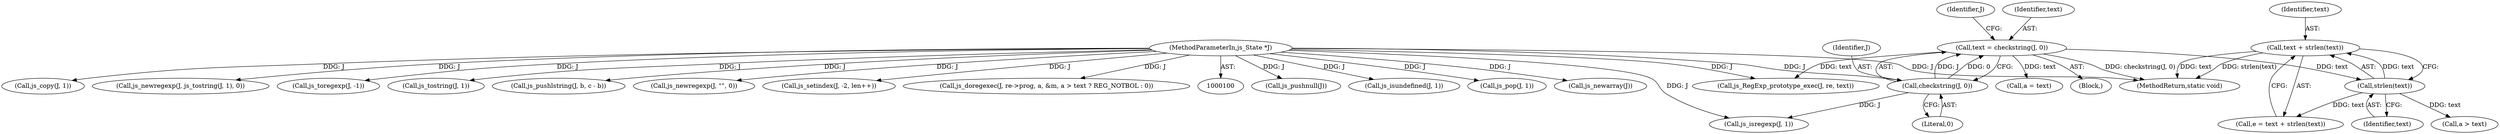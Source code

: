 digraph "0_mujs_00d4606c3baf813b7b1c176823b2729bf51002a2_1@API" {
"1000173" [label="(Call,text + strlen(text))"];
"1000175" [label="(Call,strlen(text))"];
"1000111" [label="(Call,text = checkstring(J, 0))"];
"1000113" [label="(Call,checkstring(J, 0))"];
"1000101" [label="(MethodParameterIn,js_State *J)"];
"1000249" [label="(MethodReturn,static void)"];
"1000111" [label="(Call,text = checkstring(J, 0))"];
"1000247" [label="(Call,js_pushnull(J))"];
"1000117" [label="(Call,js_isregexp(J, 1))"];
"1000125" [label="(Call,js_isundefined(J, 1))"];
"1000102" [label="(Block,)"];
"1000244" [label="(Call,js_pop(J, 1))"];
"1000101" [label="(MethodParameterIn,js_State *J)"];
"1000163" [label="(Call,js_newarray(J))"];
"1000114" [label="(Identifier,J)"];
"1000120" [label="(Call,js_copy(J, 1))"];
"1000115" [label="(Literal,0)"];
"1000174" [label="(Identifier,text)"];
"1000133" [label="(Call,js_newregexp(J, js_tostring(J, 1), 0))"];
"1000113" [label="(Call,checkstring(J, 0))"];
"1000118" [label="(Identifier,J)"];
"1000141" [label="(Call,js_toregexp(J, -1))"];
"1000135" [label="(Call,js_tostring(J, 1))"];
"1000173" [label="(Call,text + strlen(text))"];
"1000176" [label="(Identifier,text)"];
"1000168" [label="(Call,a = text)"];
"1000112" [label="(Identifier,text)"];
"1000216" [label="(Call,js_pushlstring(J, b, c - b))"];
"1000128" [label="(Call,js_newregexp(J, \"\", 0))"];
"1000175" [label="(Call,strlen(text))"];
"1000222" [label="(Call,js_setindex(J, -2, len++))"];
"1000192" [label="(Call,a > text)"];
"1000183" [label="(Call,js_doregexec(J, re->prog, a, &m, a > text ? REG_NOTBOL : 0))"];
"1000171" [label="(Call,e = text + strlen(text))"];
"1000153" [label="(Call,js_RegExp_prototype_exec(J, re, text))"];
"1000173" -> "1000171"  [label="AST: "];
"1000173" -> "1000175"  [label="CFG: "];
"1000174" -> "1000173"  [label="AST: "];
"1000175" -> "1000173"  [label="AST: "];
"1000171" -> "1000173"  [label="CFG: "];
"1000173" -> "1000249"  [label="DDG: text"];
"1000173" -> "1000249"  [label="DDG: strlen(text)"];
"1000175" -> "1000173"  [label="DDG: text"];
"1000175" -> "1000176"  [label="CFG: "];
"1000176" -> "1000175"  [label="AST: "];
"1000175" -> "1000171"  [label="DDG: text"];
"1000111" -> "1000175"  [label="DDG: text"];
"1000175" -> "1000192"  [label="DDG: text"];
"1000111" -> "1000102"  [label="AST: "];
"1000111" -> "1000113"  [label="CFG: "];
"1000112" -> "1000111"  [label="AST: "];
"1000113" -> "1000111"  [label="AST: "];
"1000118" -> "1000111"  [label="CFG: "];
"1000111" -> "1000249"  [label="DDG: checkstring(J, 0)"];
"1000113" -> "1000111"  [label="DDG: J"];
"1000113" -> "1000111"  [label="DDG: 0"];
"1000111" -> "1000153"  [label="DDG: text"];
"1000111" -> "1000168"  [label="DDG: text"];
"1000113" -> "1000115"  [label="CFG: "];
"1000114" -> "1000113"  [label="AST: "];
"1000115" -> "1000113"  [label="AST: "];
"1000101" -> "1000113"  [label="DDG: J"];
"1000113" -> "1000117"  [label="DDG: J"];
"1000101" -> "1000100"  [label="AST: "];
"1000101" -> "1000249"  [label="DDG: J"];
"1000101" -> "1000117"  [label="DDG: J"];
"1000101" -> "1000120"  [label="DDG: J"];
"1000101" -> "1000125"  [label="DDG: J"];
"1000101" -> "1000128"  [label="DDG: J"];
"1000101" -> "1000133"  [label="DDG: J"];
"1000101" -> "1000135"  [label="DDG: J"];
"1000101" -> "1000141"  [label="DDG: J"];
"1000101" -> "1000153"  [label="DDG: J"];
"1000101" -> "1000163"  [label="DDG: J"];
"1000101" -> "1000183"  [label="DDG: J"];
"1000101" -> "1000216"  [label="DDG: J"];
"1000101" -> "1000222"  [label="DDG: J"];
"1000101" -> "1000244"  [label="DDG: J"];
"1000101" -> "1000247"  [label="DDG: J"];
}
